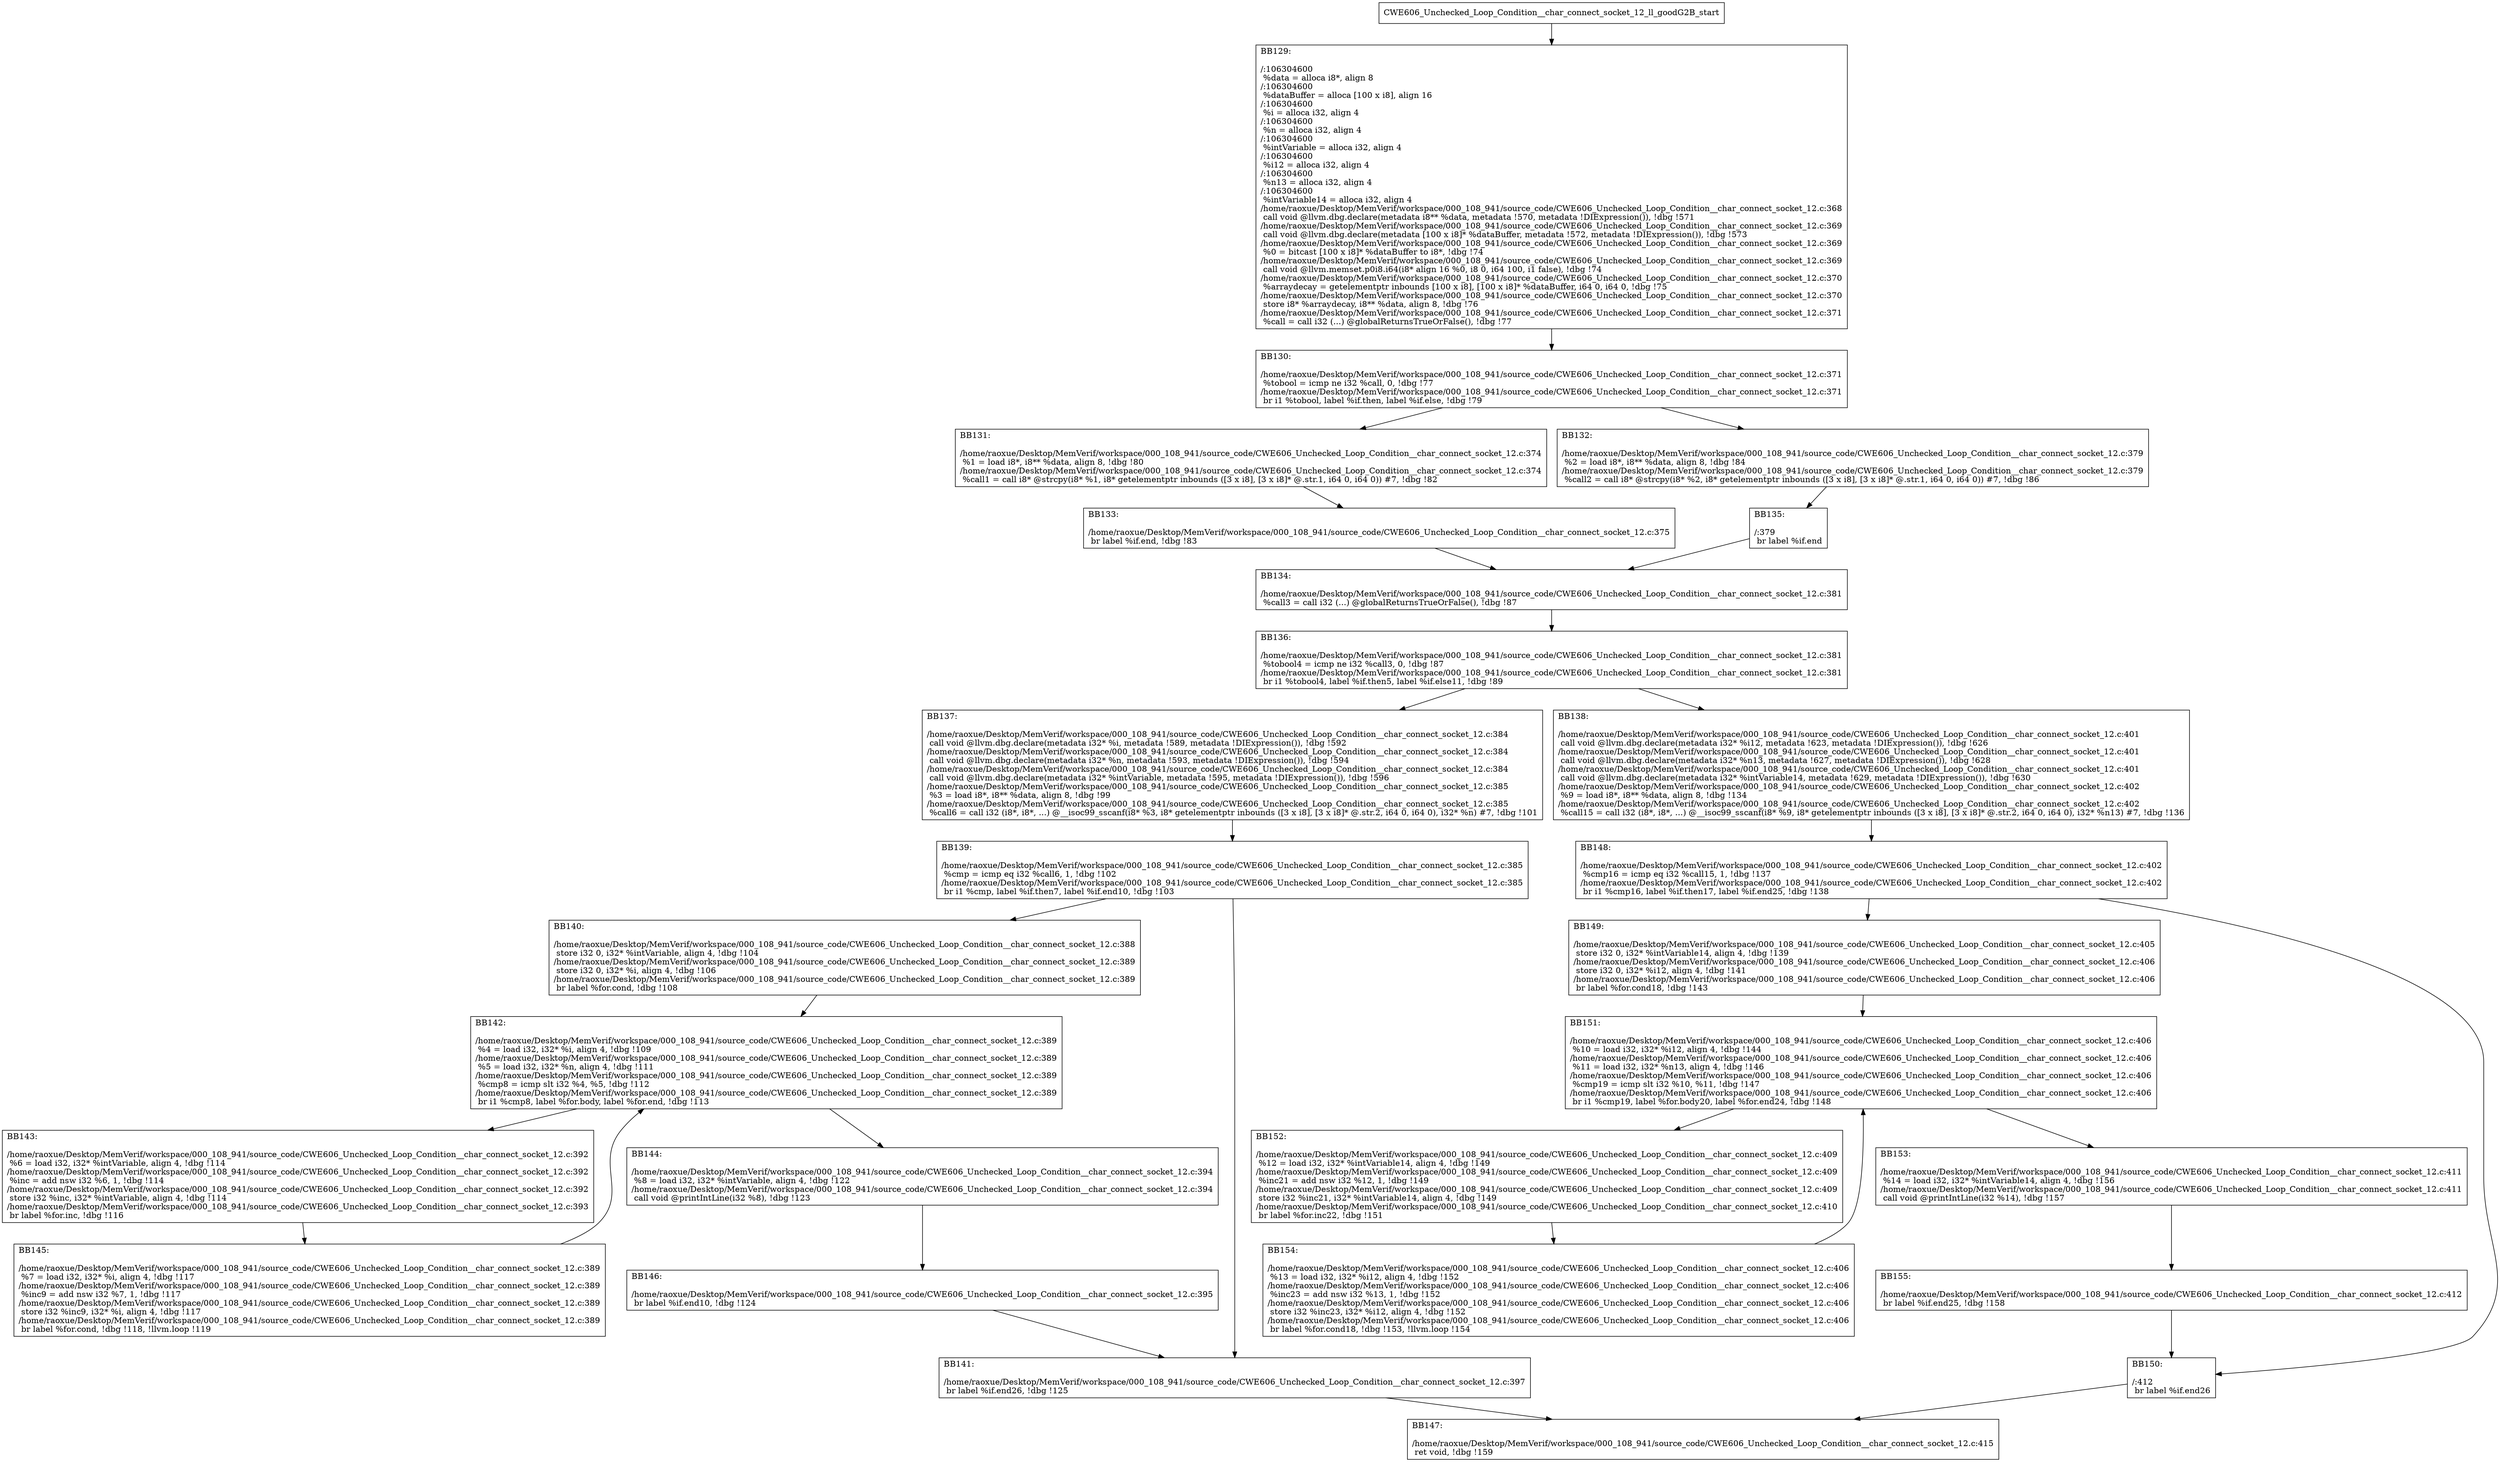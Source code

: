 digraph "CFG for'CWE606_Unchecked_Loop_Condition__char_connect_socket_12_ll_goodG2B' function" {
	BBCWE606_Unchecked_Loop_Condition__char_connect_socket_12_ll_goodG2B_start[shape=record,label="{CWE606_Unchecked_Loop_Condition__char_connect_socket_12_ll_goodG2B_start}"];
	BBCWE606_Unchecked_Loop_Condition__char_connect_socket_12_ll_goodG2B_start-> CWE606_Unchecked_Loop_Condition__char_connect_socket_12_ll_goodG2BBB129;
	CWE606_Unchecked_Loop_Condition__char_connect_socket_12_ll_goodG2BBB129 [shape=record, label="{BB129:\l\l/:106304600\l
  %data = alloca i8*, align 8\l
/:106304600\l
  %dataBuffer = alloca [100 x i8], align 16\l
/:106304600\l
  %i = alloca i32, align 4\l
/:106304600\l
  %n = alloca i32, align 4\l
/:106304600\l
  %intVariable = alloca i32, align 4\l
/:106304600\l
  %i12 = alloca i32, align 4\l
/:106304600\l
  %n13 = alloca i32, align 4\l
/:106304600\l
  %intVariable14 = alloca i32, align 4\l
/home/raoxue/Desktop/MemVerif/workspace/000_108_941/source_code/CWE606_Unchecked_Loop_Condition__char_connect_socket_12.c:368\l
  call void @llvm.dbg.declare(metadata i8** %data, metadata !570, metadata !DIExpression()), !dbg !571\l
/home/raoxue/Desktop/MemVerif/workspace/000_108_941/source_code/CWE606_Unchecked_Loop_Condition__char_connect_socket_12.c:369\l
  call void @llvm.dbg.declare(metadata [100 x i8]* %dataBuffer, metadata !572, metadata !DIExpression()), !dbg !573\l
/home/raoxue/Desktop/MemVerif/workspace/000_108_941/source_code/CWE606_Unchecked_Loop_Condition__char_connect_socket_12.c:369\l
  %0 = bitcast [100 x i8]* %dataBuffer to i8*, !dbg !74\l
/home/raoxue/Desktop/MemVerif/workspace/000_108_941/source_code/CWE606_Unchecked_Loop_Condition__char_connect_socket_12.c:369\l
  call void @llvm.memset.p0i8.i64(i8* align 16 %0, i8 0, i64 100, i1 false), !dbg !74\l
/home/raoxue/Desktop/MemVerif/workspace/000_108_941/source_code/CWE606_Unchecked_Loop_Condition__char_connect_socket_12.c:370\l
  %arraydecay = getelementptr inbounds [100 x i8], [100 x i8]* %dataBuffer, i64 0, i64 0, !dbg !75\l
/home/raoxue/Desktop/MemVerif/workspace/000_108_941/source_code/CWE606_Unchecked_Loop_Condition__char_connect_socket_12.c:370\l
  store i8* %arraydecay, i8** %data, align 8, !dbg !76\l
/home/raoxue/Desktop/MemVerif/workspace/000_108_941/source_code/CWE606_Unchecked_Loop_Condition__char_connect_socket_12.c:371\l
  %call = call i32 (...) @globalReturnsTrueOrFalse(), !dbg !77\l
}"];
	CWE606_Unchecked_Loop_Condition__char_connect_socket_12_ll_goodG2BBB129-> CWE606_Unchecked_Loop_Condition__char_connect_socket_12_ll_goodG2BBB130;
	CWE606_Unchecked_Loop_Condition__char_connect_socket_12_ll_goodG2BBB130 [shape=record, label="{BB130:\l\l/home/raoxue/Desktop/MemVerif/workspace/000_108_941/source_code/CWE606_Unchecked_Loop_Condition__char_connect_socket_12.c:371\l
  %tobool = icmp ne i32 %call, 0, !dbg !77\l
/home/raoxue/Desktop/MemVerif/workspace/000_108_941/source_code/CWE606_Unchecked_Loop_Condition__char_connect_socket_12.c:371\l
  br i1 %tobool, label %if.then, label %if.else, !dbg !79\l
}"];
	CWE606_Unchecked_Loop_Condition__char_connect_socket_12_ll_goodG2BBB130-> CWE606_Unchecked_Loop_Condition__char_connect_socket_12_ll_goodG2BBB131;
	CWE606_Unchecked_Loop_Condition__char_connect_socket_12_ll_goodG2BBB130-> CWE606_Unchecked_Loop_Condition__char_connect_socket_12_ll_goodG2BBB132;
	CWE606_Unchecked_Loop_Condition__char_connect_socket_12_ll_goodG2BBB131 [shape=record, label="{BB131:\l\l/home/raoxue/Desktop/MemVerif/workspace/000_108_941/source_code/CWE606_Unchecked_Loop_Condition__char_connect_socket_12.c:374\l
  %1 = load i8*, i8** %data, align 8, !dbg !80\l
/home/raoxue/Desktop/MemVerif/workspace/000_108_941/source_code/CWE606_Unchecked_Loop_Condition__char_connect_socket_12.c:374\l
  %call1 = call i8* @strcpy(i8* %1, i8* getelementptr inbounds ([3 x i8], [3 x i8]* @.str.1, i64 0, i64 0)) #7, !dbg !82\l
}"];
	CWE606_Unchecked_Loop_Condition__char_connect_socket_12_ll_goodG2BBB131-> CWE606_Unchecked_Loop_Condition__char_connect_socket_12_ll_goodG2BBB133;
	CWE606_Unchecked_Loop_Condition__char_connect_socket_12_ll_goodG2BBB133 [shape=record, label="{BB133:\l\l/home/raoxue/Desktop/MemVerif/workspace/000_108_941/source_code/CWE606_Unchecked_Loop_Condition__char_connect_socket_12.c:375\l
  br label %if.end, !dbg !83\l
}"];
	CWE606_Unchecked_Loop_Condition__char_connect_socket_12_ll_goodG2BBB133-> CWE606_Unchecked_Loop_Condition__char_connect_socket_12_ll_goodG2BBB134;
	CWE606_Unchecked_Loop_Condition__char_connect_socket_12_ll_goodG2BBB132 [shape=record, label="{BB132:\l\l/home/raoxue/Desktop/MemVerif/workspace/000_108_941/source_code/CWE606_Unchecked_Loop_Condition__char_connect_socket_12.c:379\l
  %2 = load i8*, i8** %data, align 8, !dbg !84\l
/home/raoxue/Desktop/MemVerif/workspace/000_108_941/source_code/CWE606_Unchecked_Loop_Condition__char_connect_socket_12.c:379\l
  %call2 = call i8* @strcpy(i8* %2, i8* getelementptr inbounds ([3 x i8], [3 x i8]* @.str.1, i64 0, i64 0)) #7, !dbg !86\l
}"];
	CWE606_Unchecked_Loop_Condition__char_connect_socket_12_ll_goodG2BBB132-> CWE606_Unchecked_Loop_Condition__char_connect_socket_12_ll_goodG2BBB135;
	CWE606_Unchecked_Loop_Condition__char_connect_socket_12_ll_goodG2BBB135 [shape=record, label="{BB135:\l\l/:379\l
  br label %if.end\l
}"];
	CWE606_Unchecked_Loop_Condition__char_connect_socket_12_ll_goodG2BBB135-> CWE606_Unchecked_Loop_Condition__char_connect_socket_12_ll_goodG2BBB134;
	CWE606_Unchecked_Loop_Condition__char_connect_socket_12_ll_goodG2BBB134 [shape=record, label="{BB134:\l\l/home/raoxue/Desktop/MemVerif/workspace/000_108_941/source_code/CWE606_Unchecked_Loop_Condition__char_connect_socket_12.c:381\l
  %call3 = call i32 (...) @globalReturnsTrueOrFalse(), !dbg !87\l
}"];
	CWE606_Unchecked_Loop_Condition__char_connect_socket_12_ll_goodG2BBB134-> CWE606_Unchecked_Loop_Condition__char_connect_socket_12_ll_goodG2BBB136;
	CWE606_Unchecked_Loop_Condition__char_connect_socket_12_ll_goodG2BBB136 [shape=record, label="{BB136:\l\l/home/raoxue/Desktop/MemVerif/workspace/000_108_941/source_code/CWE606_Unchecked_Loop_Condition__char_connect_socket_12.c:381\l
  %tobool4 = icmp ne i32 %call3, 0, !dbg !87\l
/home/raoxue/Desktop/MemVerif/workspace/000_108_941/source_code/CWE606_Unchecked_Loop_Condition__char_connect_socket_12.c:381\l
  br i1 %tobool4, label %if.then5, label %if.else11, !dbg !89\l
}"];
	CWE606_Unchecked_Loop_Condition__char_connect_socket_12_ll_goodG2BBB136-> CWE606_Unchecked_Loop_Condition__char_connect_socket_12_ll_goodG2BBB137;
	CWE606_Unchecked_Loop_Condition__char_connect_socket_12_ll_goodG2BBB136-> CWE606_Unchecked_Loop_Condition__char_connect_socket_12_ll_goodG2BBB138;
	CWE606_Unchecked_Loop_Condition__char_connect_socket_12_ll_goodG2BBB137 [shape=record, label="{BB137:\l\l/home/raoxue/Desktop/MemVerif/workspace/000_108_941/source_code/CWE606_Unchecked_Loop_Condition__char_connect_socket_12.c:384\l
  call void @llvm.dbg.declare(metadata i32* %i, metadata !589, metadata !DIExpression()), !dbg !592\l
/home/raoxue/Desktop/MemVerif/workspace/000_108_941/source_code/CWE606_Unchecked_Loop_Condition__char_connect_socket_12.c:384\l
  call void @llvm.dbg.declare(metadata i32* %n, metadata !593, metadata !DIExpression()), !dbg !594\l
/home/raoxue/Desktop/MemVerif/workspace/000_108_941/source_code/CWE606_Unchecked_Loop_Condition__char_connect_socket_12.c:384\l
  call void @llvm.dbg.declare(metadata i32* %intVariable, metadata !595, metadata !DIExpression()), !dbg !596\l
/home/raoxue/Desktop/MemVerif/workspace/000_108_941/source_code/CWE606_Unchecked_Loop_Condition__char_connect_socket_12.c:385\l
  %3 = load i8*, i8** %data, align 8, !dbg !99\l
/home/raoxue/Desktop/MemVerif/workspace/000_108_941/source_code/CWE606_Unchecked_Loop_Condition__char_connect_socket_12.c:385\l
  %call6 = call i32 (i8*, i8*, ...) @__isoc99_sscanf(i8* %3, i8* getelementptr inbounds ([3 x i8], [3 x i8]* @.str.2, i64 0, i64 0), i32* %n) #7, !dbg !101\l
}"];
	CWE606_Unchecked_Loop_Condition__char_connect_socket_12_ll_goodG2BBB137-> CWE606_Unchecked_Loop_Condition__char_connect_socket_12_ll_goodG2BBB139;
	CWE606_Unchecked_Loop_Condition__char_connect_socket_12_ll_goodG2BBB139 [shape=record, label="{BB139:\l\l/home/raoxue/Desktop/MemVerif/workspace/000_108_941/source_code/CWE606_Unchecked_Loop_Condition__char_connect_socket_12.c:385\l
  %cmp = icmp eq i32 %call6, 1, !dbg !102\l
/home/raoxue/Desktop/MemVerif/workspace/000_108_941/source_code/CWE606_Unchecked_Loop_Condition__char_connect_socket_12.c:385\l
  br i1 %cmp, label %if.then7, label %if.end10, !dbg !103\l
}"];
	CWE606_Unchecked_Loop_Condition__char_connect_socket_12_ll_goodG2BBB139-> CWE606_Unchecked_Loop_Condition__char_connect_socket_12_ll_goodG2BBB140;
	CWE606_Unchecked_Loop_Condition__char_connect_socket_12_ll_goodG2BBB139-> CWE606_Unchecked_Loop_Condition__char_connect_socket_12_ll_goodG2BBB141;
	CWE606_Unchecked_Loop_Condition__char_connect_socket_12_ll_goodG2BBB140 [shape=record, label="{BB140:\l\l/home/raoxue/Desktop/MemVerif/workspace/000_108_941/source_code/CWE606_Unchecked_Loop_Condition__char_connect_socket_12.c:388\l
  store i32 0, i32* %intVariable, align 4, !dbg !104\l
/home/raoxue/Desktop/MemVerif/workspace/000_108_941/source_code/CWE606_Unchecked_Loop_Condition__char_connect_socket_12.c:389\l
  store i32 0, i32* %i, align 4, !dbg !106\l
/home/raoxue/Desktop/MemVerif/workspace/000_108_941/source_code/CWE606_Unchecked_Loop_Condition__char_connect_socket_12.c:389\l
  br label %for.cond, !dbg !108\l
}"];
	CWE606_Unchecked_Loop_Condition__char_connect_socket_12_ll_goodG2BBB140-> CWE606_Unchecked_Loop_Condition__char_connect_socket_12_ll_goodG2BBB142;
	CWE606_Unchecked_Loop_Condition__char_connect_socket_12_ll_goodG2BBB142 [shape=record, label="{BB142:\l\l/home/raoxue/Desktop/MemVerif/workspace/000_108_941/source_code/CWE606_Unchecked_Loop_Condition__char_connect_socket_12.c:389\l
  %4 = load i32, i32* %i, align 4, !dbg !109\l
/home/raoxue/Desktop/MemVerif/workspace/000_108_941/source_code/CWE606_Unchecked_Loop_Condition__char_connect_socket_12.c:389\l
  %5 = load i32, i32* %n, align 4, !dbg !111\l
/home/raoxue/Desktop/MemVerif/workspace/000_108_941/source_code/CWE606_Unchecked_Loop_Condition__char_connect_socket_12.c:389\l
  %cmp8 = icmp slt i32 %4, %5, !dbg !112\l
/home/raoxue/Desktop/MemVerif/workspace/000_108_941/source_code/CWE606_Unchecked_Loop_Condition__char_connect_socket_12.c:389\l
  br i1 %cmp8, label %for.body, label %for.end, !dbg !113\l
}"];
	CWE606_Unchecked_Loop_Condition__char_connect_socket_12_ll_goodG2BBB142-> CWE606_Unchecked_Loop_Condition__char_connect_socket_12_ll_goodG2BBB143;
	CWE606_Unchecked_Loop_Condition__char_connect_socket_12_ll_goodG2BBB142-> CWE606_Unchecked_Loop_Condition__char_connect_socket_12_ll_goodG2BBB144;
	CWE606_Unchecked_Loop_Condition__char_connect_socket_12_ll_goodG2BBB143 [shape=record, label="{BB143:\l\l/home/raoxue/Desktop/MemVerif/workspace/000_108_941/source_code/CWE606_Unchecked_Loop_Condition__char_connect_socket_12.c:392\l
  %6 = load i32, i32* %intVariable, align 4, !dbg !114\l
/home/raoxue/Desktop/MemVerif/workspace/000_108_941/source_code/CWE606_Unchecked_Loop_Condition__char_connect_socket_12.c:392\l
  %inc = add nsw i32 %6, 1, !dbg !114\l
/home/raoxue/Desktop/MemVerif/workspace/000_108_941/source_code/CWE606_Unchecked_Loop_Condition__char_connect_socket_12.c:392\l
  store i32 %inc, i32* %intVariable, align 4, !dbg !114\l
/home/raoxue/Desktop/MemVerif/workspace/000_108_941/source_code/CWE606_Unchecked_Loop_Condition__char_connect_socket_12.c:393\l
  br label %for.inc, !dbg !116\l
}"];
	CWE606_Unchecked_Loop_Condition__char_connect_socket_12_ll_goodG2BBB143-> CWE606_Unchecked_Loop_Condition__char_connect_socket_12_ll_goodG2BBB145;
	CWE606_Unchecked_Loop_Condition__char_connect_socket_12_ll_goodG2BBB145 [shape=record, label="{BB145:\l\l/home/raoxue/Desktop/MemVerif/workspace/000_108_941/source_code/CWE606_Unchecked_Loop_Condition__char_connect_socket_12.c:389\l
  %7 = load i32, i32* %i, align 4, !dbg !117\l
/home/raoxue/Desktop/MemVerif/workspace/000_108_941/source_code/CWE606_Unchecked_Loop_Condition__char_connect_socket_12.c:389\l
  %inc9 = add nsw i32 %7, 1, !dbg !117\l
/home/raoxue/Desktop/MemVerif/workspace/000_108_941/source_code/CWE606_Unchecked_Loop_Condition__char_connect_socket_12.c:389\l
  store i32 %inc9, i32* %i, align 4, !dbg !117\l
/home/raoxue/Desktop/MemVerif/workspace/000_108_941/source_code/CWE606_Unchecked_Loop_Condition__char_connect_socket_12.c:389\l
  br label %for.cond, !dbg !118, !llvm.loop !119\l
}"];
	CWE606_Unchecked_Loop_Condition__char_connect_socket_12_ll_goodG2BBB145-> CWE606_Unchecked_Loop_Condition__char_connect_socket_12_ll_goodG2BBB142;
	CWE606_Unchecked_Loop_Condition__char_connect_socket_12_ll_goodG2BBB144 [shape=record, label="{BB144:\l\l/home/raoxue/Desktop/MemVerif/workspace/000_108_941/source_code/CWE606_Unchecked_Loop_Condition__char_connect_socket_12.c:394\l
  %8 = load i32, i32* %intVariable, align 4, !dbg !122\l
/home/raoxue/Desktop/MemVerif/workspace/000_108_941/source_code/CWE606_Unchecked_Loop_Condition__char_connect_socket_12.c:394\l
  call void @printIntLine(i32 %8), !dbg !123\l
}"];
	CWE606_Unchecked_Loop_Condition__char_connect_socket_12_ll_goodG2BBB144-> CWE606_Unchecked_Loop_Condition__char_connect_socket_12_ll_goodG2BBB146;
	CWE606_Unchecked_Loop_Condition__char_connect_socket_12_ll_goodG2BBB146 [shape=record, label="{BB146:\l\l/home/raoxue/Desktop/MemVerif/workspace/000_108_941/source_code/CWE606_Unchecked_Loop_Condition__char_connect_socket_12.c:395\l
  br label %if.end10, !dbg !124\l
}"];
	CWE606_Unchecked_Loop_Condition__char_connect_socket_12_ll_goodG2BBB146-> CWE606_Unchecked_Loop_Condition__char_connect_socket_12_ll_goodG2BBB141;
	CWE606_Unchecked_Loop_Condition__char_connect_socket_12_ll_goodG2BBB141 [shape=record, label="{BB141:\l\l/home/raoxue/Desktop/MemVerif/workspace/000_108_941/source_code/CWE606_Unchecked_Loop_Condition__char_connect_socket_12.c:397\l
  br label %if.end26, !dbg !125\l
}"];
	CWE606_Unchecked_Loop_Condition__char_connect_socket_12_ll_goodG2BBB141-> CWE606_Unchecked_Loop_Condition__char_connect_socket_12_ll_goodG2BBB147;
	CWE606_Unchecked_Loop_Condition__char_connect_socket_12_ll_goodG2BBB138 [shape=record, label="{BB138:\l\l/home/raoxue/Desktop/MemVerif/workspace/000_108_941/source_code/CWE606_Unchecked_Loop_Condition__char_connect_socket_12.c:401\l
  call void @llvm.dbg.declare(metadata i32* %i12, metadata !623, metadata !DIExpression()), !dbg !626\l
/home/raoxue/Desktop/MemVerif/workspace/000_108_941/source_code/CWE606_Unchecked_Loop_Condition__char_connect_socket_12.c:401\l
  call void @llvm.dbg.declare(metadata i32* %n13, metadata !627, metadata !DIExpression()), !dbg !628\l
/home/raoxue/Desktop/MemVerif/workspace/000_108_941/source_code/CWE606_Unchecked_Loop_Condition__char_connect_socket_12.c:401\l
  call void @llvm.dbg.declare(metadata i32* %intVariable14, metadata !629, metadata !DIExpression()), !dbg !630\l
/home/raoxue/Desktop/MemVerif/workspace/000_108_941/source_code/CWE606_Unchecked_Loop_Condition__char_connect_socket_12.c:402\l
  %9 = load i8*, i8** %data, align 8, !dbg !134\l
/home/raoxue/Desktop/MemVerif/workspace/000_108_941/source_code/CWE606_Unchecked_Loop_Condition__char_connect_socket_12.c:402\l
  %call15 = call i32 (i8*, i8*, ...) @__isoc99_sscanf(i8* %9, i8* getelementptr inbounds ([3 x i8], [3 x i8]* @.str.2, i64 0, i64 0), i32* %n13) #7, !dbg !136\l
}"];
	CWE606_Unchecked_Loop_Condition__char_connect_socket_12_ll_goodG2BBB138-> CWE606_Unchecked_Loop_Condition__char_connect_socket_12_ll_goodG2BBB148;
	CWE606_Unchecked_Loop_Condition__char_connect_socket_12_ll_goodG2BBB148 [shape=record, label="{BB148:\l\l/home/raoxue/Desktop/MemVerif/workspace/000_108_941/source_code/CWE606_Unchecked_Loop_Condition__char_connect_socket_12.c:402\l
  %cmp16 = icmp eq i32 %call15, 1, !dbg !137\l
/home/raoxue/Desktop/MemVerif/workspace/000_108_941/source_code/CWE606_Unchecked_Loop_Condition__char_connect_socket_12.c:402\l
  br i1 %cmp16, label %if.then17, label %if.end25, !dbg !138\l
}"];
	CWE606_Unchecked_Loop_Condition__char_connect_socket_12_ll_goodG2BBB148-> CWE606_Unchecked_Loop_Condition__char_connect_socket_12_ll_goodG2BBB149;
	CWE606_Unchecked_Loop_Condition__char_connect_socket_12_ll_goodG2BBB148-> CWE606_Unchecked_Loop_Condition__char_connect_socket_12_ll_goodG2BBB150;
	CWE606_Unchecked_Loop_Condition__char_connect_socket_12_ll_goodG2BBB149 [shape=record, label="{BB149:\l\l/home/raoxue/Desktop/MemVerif/workspace/000_108_941/source_code/CWE606_Unchecked_Loop_Condition__char_connect_socket_12.c:405\l
  store i32 0, i32* %intVariable14, align 4, !dbg !139\l
/home/raoxue/Desktop/MemVerif/workspace/000_108_941/source_code/CWE606_Unchecked_Loop_Condition__char_connect_socket_12.c:406\l
  store i32 0, i32* %i12, align 4, !dbg !141\l
/home/raoxue/Desktop/MemVerif/workspace/000_108_941/source_code/CWE606_Unchecked_Loop_Condition__char_connect_socket_12.c:406\l
  br label %for.cond18, !dbg !143\l
}"];
	CWE606_Unchecked_Loop_Condition__char_connect_socket_12_ll_goodG2BBB149-> CWE606_Unchecked_Loop_Condition__char_connect_socket_12_ll_goodG2BBB151;
	CWE606_Unchecked_Loop_Condition__char_connect_socket_12_ll_goodG2BBB151 [shape=record, label="{BB151:\l\l/home/raoxue/Desktop/MemVerif/workspace/000_108_941/source_code/CWE606_Unchecked_Loop_Condition__char_connect_socket_12.c:406\l
  %10 = load i32, i32* %i12, align 4, !dbg !144\l
/home/raoxue/Desktop/MemVerif/workspace/000_108_941/source_code/CWE606_Unchecked_Loop_Condition__char_connect_socket_12.c:406\l
  %11 = load i32, i32* %n13, align 4, !dbg !146\l
/home/raoxue/Desktop/MemVerif/workspace/000_108_941/source_code/CWE606_Unchecked_Loop_Condition__char_connect_socket_12.c:406\l
  %cmp19 = icmp slt i32 %10, %11, !dbg !147\l
/home/raoxue/Desktop/MemVerif/workspace/000_108_941/source_code/CWE606_Unchecked_Loop_Condition__char_connect_socket_12.c:406\l
  br i1 %cmp19, label %for.body20, label %for.end24, !dbg !148\l
}"];
	CWE606_Unchecked_Loop_Condition__char_connect_socket_12_ll_goodG2BBB151-> CWE606_Unchecked_Loop_Condition__char_connect_socket_12_ll_goodG2BBB152;
	CWE606_Unchecked_Loop_Condition__char_connect_socket_12_ll_goodG2BBB151-> CWE606_Unchecked_Loop_Condition__char_connect_socket_12_ll_goodG2BBB153;
	CWE606_Unchecked_Loop_Condition__char_connect_socket_12_ll_goodG2BBB152 [shape=record, label="{BB152:\l\l/home/raoxue/Desktop/MemVerif/workspace/000_108_941/source_code/CWE606_Unchecked_Loop_Condition__char_connect_socket_12.c:409\l
  %12 = load i32, i32* %intVariable14, align 4, !dbg !149\l
/home/raoxue/Desktop/MemVerif/workspace/000_108_941/source_code/CWE606_Unchecked_Loop_Condition__char_connect_socket_12.c:409\l
  %inc21 = add nsw i32 %12, 1, !dbg !149\l
/home/raoxue/Desktop/MemVerif/workspace/000_108_941/source_code/CWE606_Unchecked_Loop_Condition__char_connect_socket_12.c:409\l
  store i32 %inc21, i32* %intVariable14, align 4, !dbg !149\l
/home/raoxue/Desktop/MemVerif/workspace/000_108_941/source_code/CWE606_Unchecked_Loop_Condition__char_connect_socket_12.c:410\l
  br label %for.inc22, !dbg !151\l
}"];
	CWE606_Unchecked_Loop_Condition__char_connect_socket_12_ll_goodG2BBB152-> CWE606_Unchecked_Loop_Condition__char_connect_socket_12_ll_goodG2BBB154;
	CWE606_Unchecked_Loop_Condition__char_connect_socket_12_ll_goodG2BBB154 [shape=record, label="{BB154:\l\l/home/raoxue/Desktop/MemVerif/workspace/000_108_941/source_code/CWE606_Unchecked_Loop_Condition__char_connect_socket_12.c:406\l
  %13 = load i32, i32* %i12, align 4, !dbg !152\l
/home/raoxue/Desktop/MemVerif/workspace/000_108_941/source_code/CWE606_Unchecked_Loop_Condition__char_connect_socket_12.c:406\l
  %inc23 = add nsw i32 %13, 1, !dbg !152\l
/home/raoxue/Desktop/MemVerif/workspace/000_108_941/source_code/CWE606_Unchecked_Loop_Condition__char_connect_socket_12.c:406\l
  store i32 %inc23, i32* %i12, align 4, !dbg !152\l
/home/raoxue/Desktop/MemVerif/workspace/000_108_941/source_code/CWE606_Unchecked_Loop_Condition__char_connect_socket_12.c:406\l
  br label %for.cond18, !dbg !153, !llvm.loop !154\l
}"];
	CWE606_Unchecked_Loop_Condition__char_connect_socket_12_ll_goodG2BBB154-> CWE606_Unchecked_Loop_Condition__char_connect_socket_12_ll_goodG2BBB151;
	CWE606_Unchecked_Loop_Condition__char_connect_socket_12_ll_goodG2BBB153 [shape=record, label="{BB153:\l\l/home/raoxue/Desktop/MemVerif/workspace/000_108_941/source_code/CWE606_Unchecked_Loop_Condition__char_connect_socket_12.c:411\l
  %14 = load i32, i32* %intVariable14, align 4, !dbg !156\l
/home/raoxue/Desktop/MemVerif/workspace/000_108_941/source_code/CWE606_Unchecked_Loop_Condition__char_connect_socket_12.c:411\l
  call void @printIntLine(i32 %14), !dbg !157\l
}"];
	CWE606_Unchecked_Loop_Condition__char_connect_socket_12_ll_goodG2BBB153-> CWE606_Unchecked_Loop_Condition__char_connect_socket_12_ll_goodG2BBB155;
	CWE606_Unchecked_Loop_Condition__char_connect_socket_12_ll_goodG2BBB155 [shape=record, label="{BB155:\l\l/home/raoxue/Desktop/MemVerif/workspace/000_108_941/source_code/CWE606_Unchecked_Loop_Condition__char_connect_socket_12.c:412\l
  br label %if.end25, !dbg !158\l
}"];
	CWE606_Unchecked_Loop_Condition__char_connect_socket_12_ll_goodG2BBB155-> CWE606_Unchecked_Loop_Condition__char_connect_socket_12_ll_goodG2BBB150;
	CWE606_Unchecked_Loop_Condition__char_connect_socket_12_ll_goodG2BBB150 [shape=record, label="{BB150:\l\l/:412\l
  br label %if.end26\l
}"];
	CWE606_Unchecked_Loop_Condition__char_connect_socket_12_ll_goodG2BBB150-> CWE606_Unchecked_Loop_Condition__char_connect_socket_12_ll_goodG2BBB147;
	CWE606_Unchecked_Loop_Condition__char_connect_socket_12_ll_goodG2BBB147 [shape=record, label="{BB147:\l\l/home/raoxue/Desktop/MemVerif/workspace/000_108_941/source_code/CWE606_Unchecked_Loop_Condition__char_connect_socket_12.c:415\l
  ret void, !dbg !159\l
}"];
}
